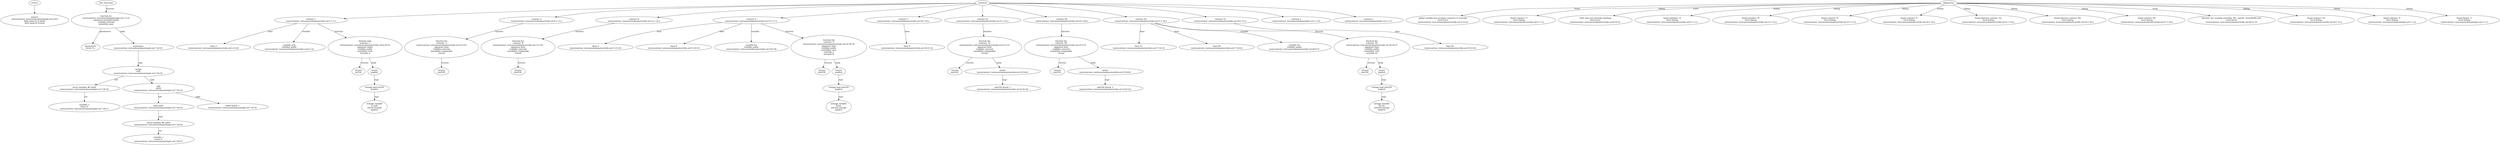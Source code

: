 strict digraph "tests/contract_testcases/solana/override.sol" {
	S [label="name:S\ntests/contract_testcases/solana/simple.sol:3:8-9\nfield name:f1 ty:int64\nfield name:f2 ty:bool"]
	inc [label="function inc\ntests/contract_testcases/solana/simple.sol:7:1-23\nsignature inc((int64,bool))\nvisibility internal\nmutability pure"]
	parameters [label="parameters\nstruct S s"]
	expr [label="expression\ntests/contract_testcases/solana/simple.sol:7:26-35"]
	assign [label="assign\nvoid\ntests/contract_testcases/solana/simple.sol:7:26-35"]
	structmember [label="struct member #0 int64\ntests/contract_testcases/solana/simple.sol:7:28-30"]
	variable [label="variable: s\nstruct S\ntests/contract_testcases/solana/simple.sol:7:26-27"]
	add [label="add\nint64\ntests/contract_testcases/solana/simple.sol:7:26-35"]
	load [label="load int64\ntests/contract_testcases/solana/simple.sol:7:26-35"]
	structmember_11 [label="struct member #0 int64\ntests/contract_testcases/solana/simple.sol:7:28-30"]
	variable_12 [label="variable: s\nstruct S\ntests/contract_testcases/solana/simple.sol:7:26-27"]
	number_literal [label="int64 literal: 1\ntests/contract_testcases/solana/simple.sol:7:34-35"]
	contract [label="contract C\ntests/contract_testcases/solana/override.sol:5:1-7:2"]
	base [label="base A\ntests/contract_testcases/solana/override.sol:5:15-20"]
	var [label="variable meh\nvisibility public\ntests/contract_testcases/solana/override.sol:6:2-32"]
	meh [label="function meh\ncontract: C\ntests/contract_testcases/solana/override.sol:6:29-32\nsignature meh()\nvisibility public\nmutability view\noverride A"]
	returns [label="returns\nint256 "]
	return [label="return\nimplicit"]
	storage_load [label="storage load int256\nimplicit"]
	storage_var [label="storage variable\nC.meh\nint256 storage\nimplicit"]
	contract_23 [label="contract A\ntests/contract_testcases/solana/override.sol:9:1-11:2"]
	foo [label="function foo\ncontract: A\ntests/contract_testcases/solana/override.sol:10:5-43\nsignature foo()\nvisibility external\nmutability nonpayable\nvirtual"]
	returns_25 [label="returns\nuint256 "]
	contract_26 [label="contract B\ntests/contract_testcases/solana/override.sol:12:1-14:2"]
	foo_27 [label="function foo\ncontract: B\ntests/contract_testcases/solana/override.sol:13:5-43\nsignature foo()\nvisibility external\nmutability nonpayable\nvirtual"]
	returns_28 [label="returns\nuint256 "]
	contract_29 [label="contract X\ntests/contract_testcases/solana/override.sol:15:1-17:2"]
	base_30 [label="base A\ntests/contract_testcases/solana/override.sol:15:15-16"]
	base_31 [label="base B\ntests/contract_testcases/solana/override.sol:15:18-19"]
	var_32 [label="variable foo\nvisibility public\ntests/contract_testcases/solana/override.sol:16:9-39"]
	foo_33 [label="function foo\ncontract: X\ntests/contract_testcases/solana/override.sol:16:36-39\nsignature foo()\nvisibility public\nmutability view\noverride A\noverride B"]
	returns_34 [label="returns\nuint256 "]
	return_35 [label="return\nimplicit"]
	storage_load_36 [label="storage load uint256\nimplicit"]
	storage_var_37 [label="storage variable\nX.foo\nuint256 storage\nimplicit"]
	contract_38 [label="contract Y\ntests/contract_testcases/solana/override.sol:18:1-19:2"]
	base_39 [label="base X\ntests/contract_testcases/solana/override.sol:18:15-16"]
	contract_40 [label="contract A2\ntests/contract_testcases/solana/override.sol:21:1-23:2"]
	foo_41 [label="function foo\ncontract: A2\ntests/contract_testcases/solana/override.sol:22:5-51\nsignature foo()\nvisibility external\nmutability nonpayable\nvirtual"]
	returns_42 [label="returns\nuint256 "]
	return_43 [label="return\ntests/contract_testcases/solana/override.sol:22:54-62"]
	number_literal_44 [label="uint256 literal: 1\ntests/contract_testcases/solana/override.sol:22:61-62"]
	contract_45 [label="contract B2\ntests/contract_testcases/solana/override.sol:24:1-26:2"]
	foo_46 [label="function foo\ncontract: B2\ntests/contract_testcases/solana/override.sol:25:5-51\nsignature foo()\nvisibility external\nmutability nonpayable\nvirtual"]
	returns_47 [label="returns\nuint256 "]
	return_48 [label="return\ntests/contract_testcases/solana/override.sol:25:54-62"]
	number_literal_49 [label="uint256 literal: 2\ntests/contract_testcases/solana/override.sol:25:61-62"]
	contract_50 [label="contract X2\ntests/contract_testcases/solana/override.sol:27:1-29:2"]
	base_51 [label="base A2\ntests/contract_testcases/solana/override.sol:27:16-18"]
	base_52 [label="base B2\ntests/contract_testcases/solana/override.sol:27:20-22"]
	var_53 [label="variable foo\nvisibility public\ntests/contract_testcases/solana/override.sol:28:9-37"]
	foo_54 [label="function foo\ncontract: X2\ntests/contract_testcases/solana/override.sol:28:34-37\nsignature foo()\nvisibility public\nmutability view\noverride A2"]
	returns_55 [label="returns\nuint256 "]
	return_56 [label="return\nimplicit"]
	storage_load_57 [label="storage load uint256\nimplicit"]
	storage_var_58 [label="storage variable\nX2.foo\nuint256 storage\nimplicit"]
	contract_59 [label="contract Y2\ntests/contract_testcases/solana/override.sol:30:1-31:2"]
	base_60 [label="base X2\ntests/contract_testcases/solana/override.sol:30:16-18"]
	contract_61 [label="contract A\ntests/contract_testcases/solana/simple.sol:1:1-14"]
	contract_62 [label="contract L\ntests/contract_testcases/solana/simple.sol:2:1-13"]
	diagnostic [label="global variable has no bases contracts to override\nlevel Error\ntests/contract_testcases/solana/override.sol:3:14-22"]
	diagnostic_65 [label="found contract 'C'\nlevel Debug\ntests/contract_testcases/solana/override.sol:5:1-7:2"]
	diagnostic_66 [label="'meh' does not override anything\nlevel Error\ntests/contract_testcases/solana/override.sol:6:29-32"]
	diagnostic_67 [label="found interface 'A'\nlevel Debug\ntests/contract_testcases/solana/override.sol:9:1-11:2"]
	diagnostic_68 [label="found interface 'B'\nlevel Debug\ntests/contract_testcases/solana/override.sol:12:1-14:2"]
	diagnostic_69 [label="found contract 'X'\nlevel Debug\ntests/contract_testcases/solana/override.sol:15:1-17:2"]
	diagnostic_70 [label="found contract 'Y'\nlevel Debug\ntests/contract_testcases/solana/override.sol:18:1-19:2"]
	diagnostic_71 [label="found abstract contract 'A2'\nlevel Debug\ntests/contract_testcases/solana/override.sol:21:1-23:2"]
	diagnostic_72 [label="found abstract contract 'B2'\nlevel Debug\ntests/contract_testcases/solana/override.sol:24:1-26:2"]
	diagnostic_73 [label="found contract 'X2'\nlevel Debug\ntests/contract_testcases/solana/override.sol:27:1-29:2"]
	diagnostic_74 [label="function 'foo' missing overrides 'B2', specify 'override(B2,A2)'\nlevel Error\ntests/contract_testcases/solana/override.sol:28:21-33"]
	diagnostic_75 [label="found contract 'Y2'\nlevel Debug\ntests/contract_testcases/solana/override.sol:30:1-31:2"]
	diagnostic_76 [label="found contract 'A'\nlevel Debug\ntests/contract_testcases/solana/simple.sol:1:1-14"]
	diagnostic_77 [label="found library 'L'\nlevel Debug\ntests/contract_testcases/solana/simple.sol:2:1-13"]
	structs -> S
	free_functions -> inc [label="function"]
	inc -> parameters [label="parameters"]
	inc -> expr [label="body"]
	expr -> assign [label="expr"]
	assign -> structmember [label="left"]
	structmember -> variable [label="var"]
	assign -> add [label="right"]
	add -> load [label="left"]
	load -> structmember_11 [label="expr"]
	structmember_11 -> variable_12 [label="var"]
	add -> number_literal [label="right"]
	contracts -> contract
	contract -> base [label="base"]
	contract -> var [label="variable"]
	contract -> meh [label="function"]
	meh -> returns [label="returns"]
	meh -> return [label="body"]
	return -> storage_load [label="expr"]
	storage_load -> storage_var [label="expr"]
	contracts -> contract_23
	contract_23 -> foo [label="function"]
	foo -> returns_25 [label="returns"]
	contracts -> contract_26
	contract_26 -> foo_27 [label="function"]
	foo_27 -> returns_28 [label="returns"]
	contracts -> contract_29
	contract_29 -> base_30 [label="base"]
	contract_29 -> base_31 [label="base"]
	contract_29 -> var_32 [label="variable"]
	contract_29 -> foo_33 [label="function"]
	foo_33 -> returns_34 [label="returns"]
	foo_33 -> return_35 [label="body"]
	return_35 -> storage_load_36 [label="expr"]
	storage_load_36 -> storage_var_37 [label="expr"]
	contracts -> contract_38
	contract_38 -> base_39 [label="base"]
	contracts -> contract_40
	contract_40 -> foo_41 [label="function"]
	foo_41 -> returns_42 [label="returns"]
	foo_41 -> return_43 [label="body"]
	return_43 -> number_literal_44 [label="expr"]
	contracts -> contract_45
	contract_45 -> foo_46 [label="function"]
	foo_46 -> returns_47 [label="returns"]
	foo_46 -> return_48 [label="body"]
	return_48 -> number_literal_49 [label="expr"]
	contracts -> contract_50
	contract_50 -> base_51 [label="base"]
	contract_50 -> base_52 [label="base"]
	contract_50 -> var_53 [label="variable"]
	contract_50 -> foo_54 [label="function"]
	foo_54 -> returns_55 [label="returns"]
	foo_54 -> return_56 [label="body"]
	return_56 -> storage_load_57 [label="expr"]
	storage_load_57 -> storage_var_58 [label="expr"]
	contracts -> contract_59
	contract_59 -> base_60 [label="base"]
	contracts -> contract_61
	contracts -> contract_62
	diagnostics -> diagnostic [label="Error"]
	diagnostics -> diagnostic_65 [label="Debug"]
	diagnostics -> diagnostic_66 [label="Error"]
	diagnostics -> diagnostic_67 [label="Debug"]
	diagnostics -> diagnostic_68 [label="Debug"]
	diagnostics -> diagnostic_69 [label="Debug"]
	diagnostics -> diagnostic_70 [label="Debug"]
	diagnostics -> diagnostic_71 [label="Debug"]
	diagnostics -> diagnostic_72 [label="Debug"]
	diagnostics -> diagnostic_73 [label="Debug"]
	diagnostics -> diagnostic_74 [label="Error"]
	diagnostics -> diagnostic_75 [label="Debug"]
	diagnostics -> diagnostic_76 [label="Debug"]
	diagnostics -> diagnostic_77 [label="Debug"]
}
